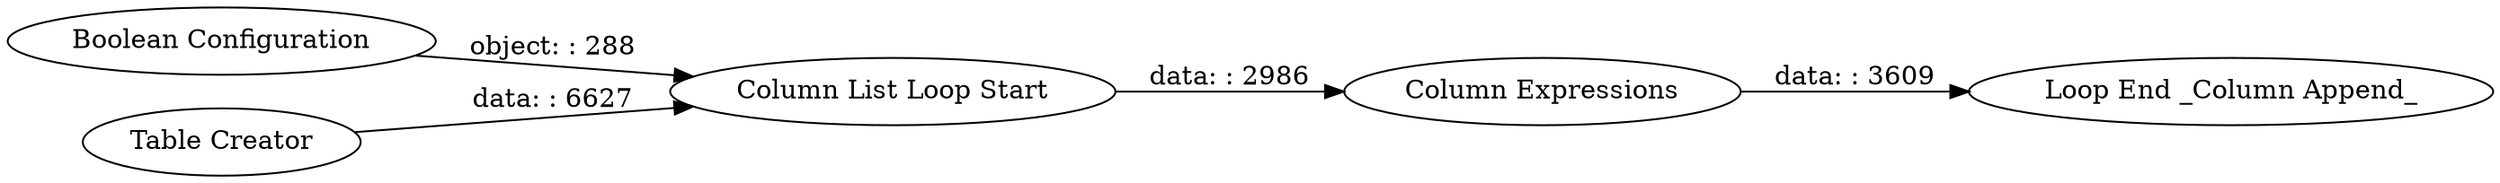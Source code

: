 digraph {
	"-2269128960782890167_156" [label="Loop End _Column Append_"]
	"-2269128960782890167_155" [label="Column Expressions"]
	"-2269128960782890167_154" [label="Column List Loop Start"]
	"-2269128960782890167_157" [label="Boolean Configuration"]
	"-2269128960782890167_153" [label="Table Creator"]
	"-2269128960782890167_155" -> "-2269128960782890167_156" [label="data: : 3609"]
	"-2269128960782890167_157" -> "-2269128960782890167_154" [label="object: : 288"]
	"-2269128960782890167_153" -> "-2269128960782890167_154" [label="data: : 6627"]
	"-2269128960782890167_154" -> "-2269128960782890167_155" [label="data: : 2986"]
	rankdir=LR
}
